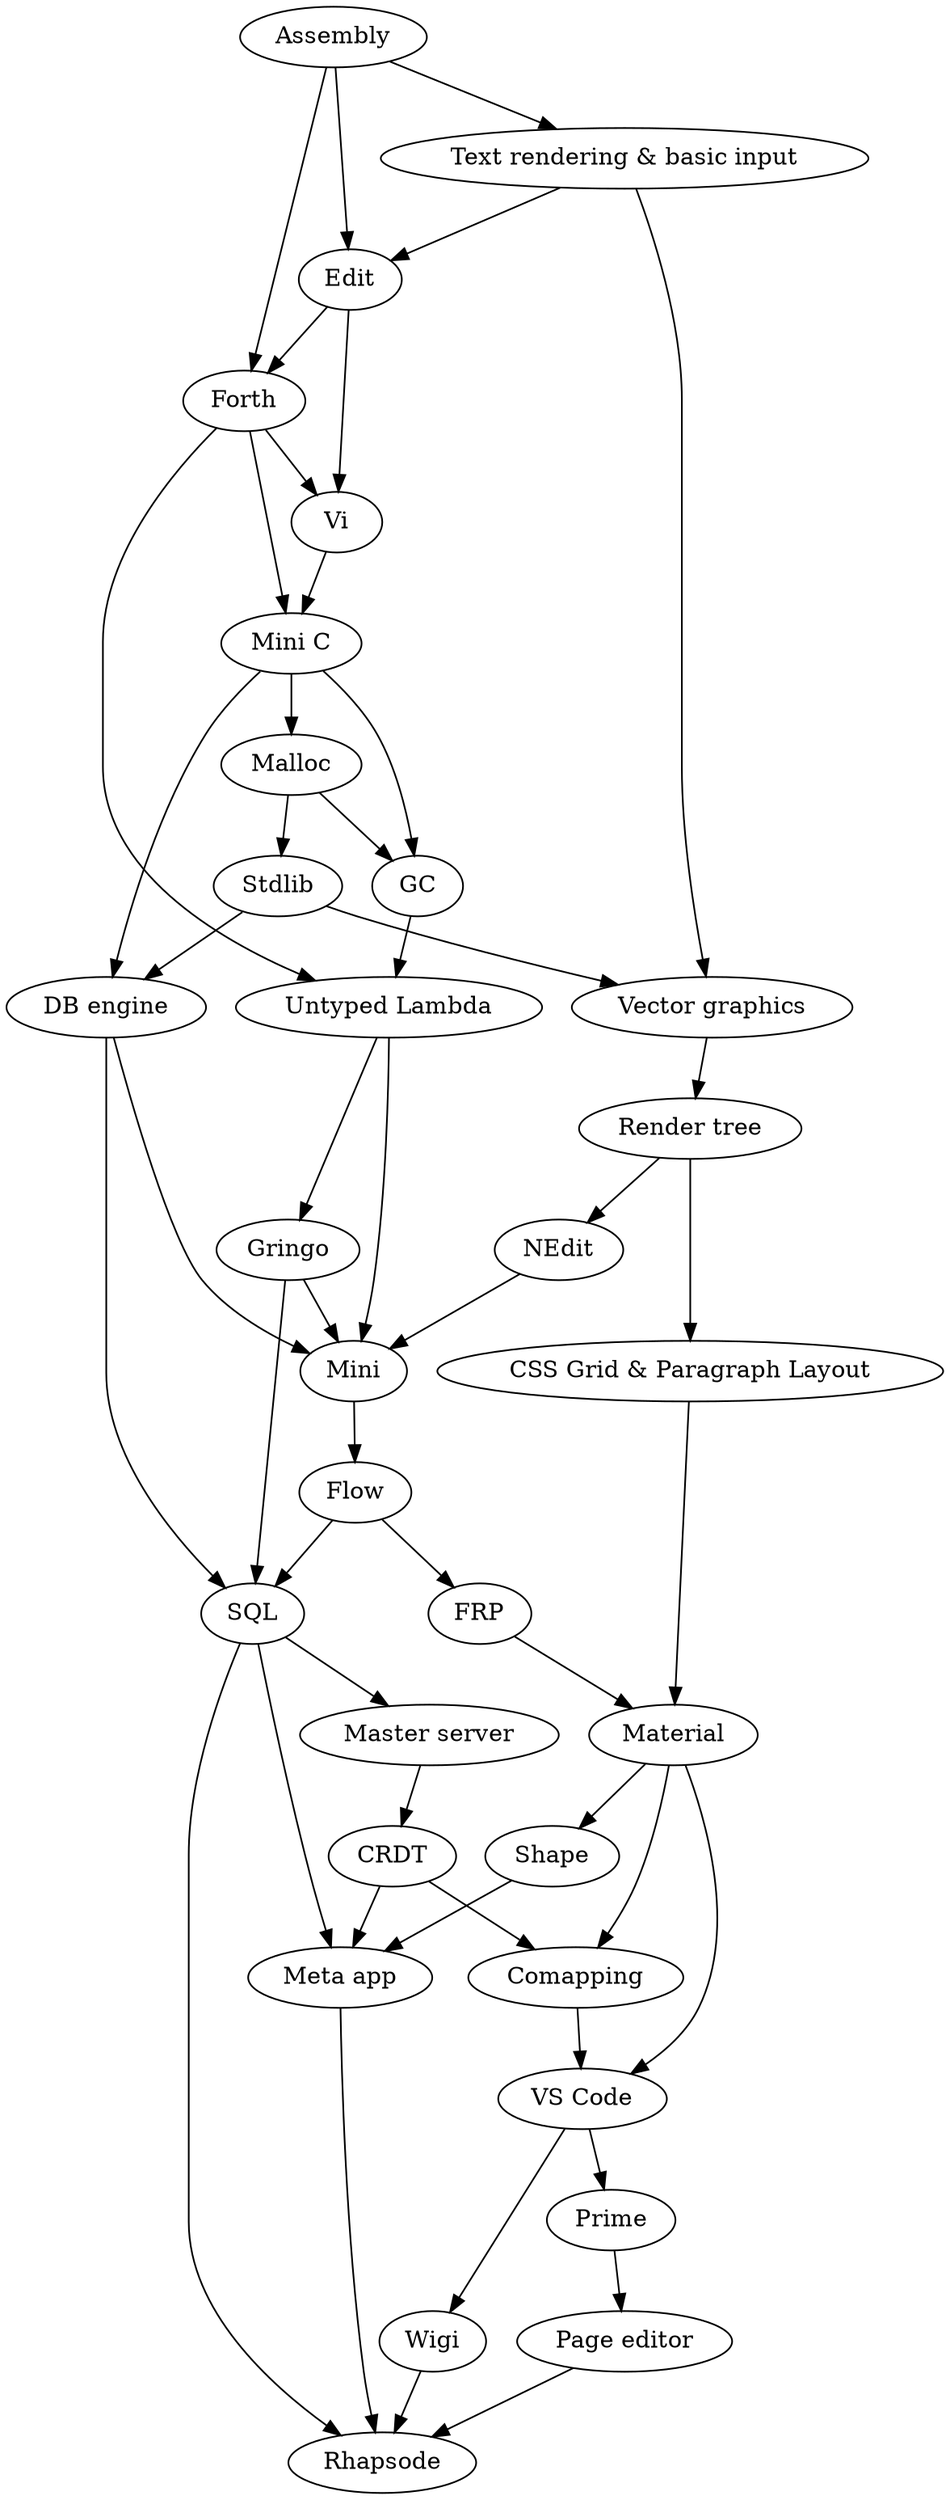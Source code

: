 digraph graphname {
"Assembly" -> "Text rendering & basic input";
"Assembly" -> "Edit";
"Text rendering & basic input" -> "Edit";

"Edit" -> "Forth";
"Assembly" -> "Forth";
"Forth" -> "Vi";
"Edit" -> "Vi";
"Forth" -> "Untyped Lambda";
"Untyped Lambda" -> "Mini";

"Vi" -> "Mini C";

"Forth" -> "Mini C";

"Mini C" -> "Malloc";
"Malloc" -> "GC";
"Mini C" -> "GC";

"Malloc" -> "Stdlib";

"GC" -> "Untyped Lambda";

"Flow" -> "FRP";

"Stdlib" -> "DB engine";

"Render tree" -> "NEdit";

"DB engine" -> "SQL";

"NEdit" -> "Mini";

"Mini" -> "Flow";

"Mini C" -> "DB engine";

"Stdlib" -> "Vector graphics";

"Untyped Lambda" -> "Gringo";
"Gringo" -> "SQL";

"Flow" -> "SQL";
"Gringo" -> "Mini";

"DB engine" -> "Mini"

"CRDT" -> "Comapping";
"Material" -> "Comapping";

"Material" -> "VS Code";
"Comapping" -> "VS Code";

"VS Code" -> "Wigi";

"VS Code" -> "Prime";

"Material" -> "Shape";

"Wigi" -> "Rhapsode";

"FRP" -> "Material";

"Text rendering & basic input" -> "Vector graphics";
"Vector graphics" -> "Render tree";
"Render tree" -> "CSS Grid & Paragraph Layout";
"CSS Grid & Paragraph Layout" -> "Material";

"Shape" -> "Meta app";
"SQL" -> "Meta app";

"Master server" -> "CRDT";

"CRDT" -> "Meta app";

"Meta app" -> "Rhapsode";

"SQL" -> "Rhapsode";

"SQL" -> "Master server";

"Prime" -> "Page editor";

"Page editor" -> "Rhapsode";

}